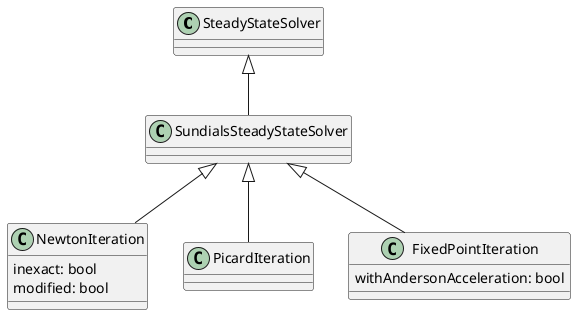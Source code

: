 @startuml
'https://plantuml.com/class-diagram


class SteadyStateSolver

class SundialsSteadyStateSolver

SteadyStateSolver <|-- SundialsSteadyStateSolver

class NewtonIteration {
    inexact: bool
    modified: bool
}

class PicardIteration

class FixedPointIteration {
    withAndersonAcceleration: bool
}

SundialsSteadyStateSolver <|-- NewtonIteration
SundialsSteadyStateSolver <|-- PicardIteration
SundialsSteadyStateSolver <|-- FixedPointIteration












@enduml